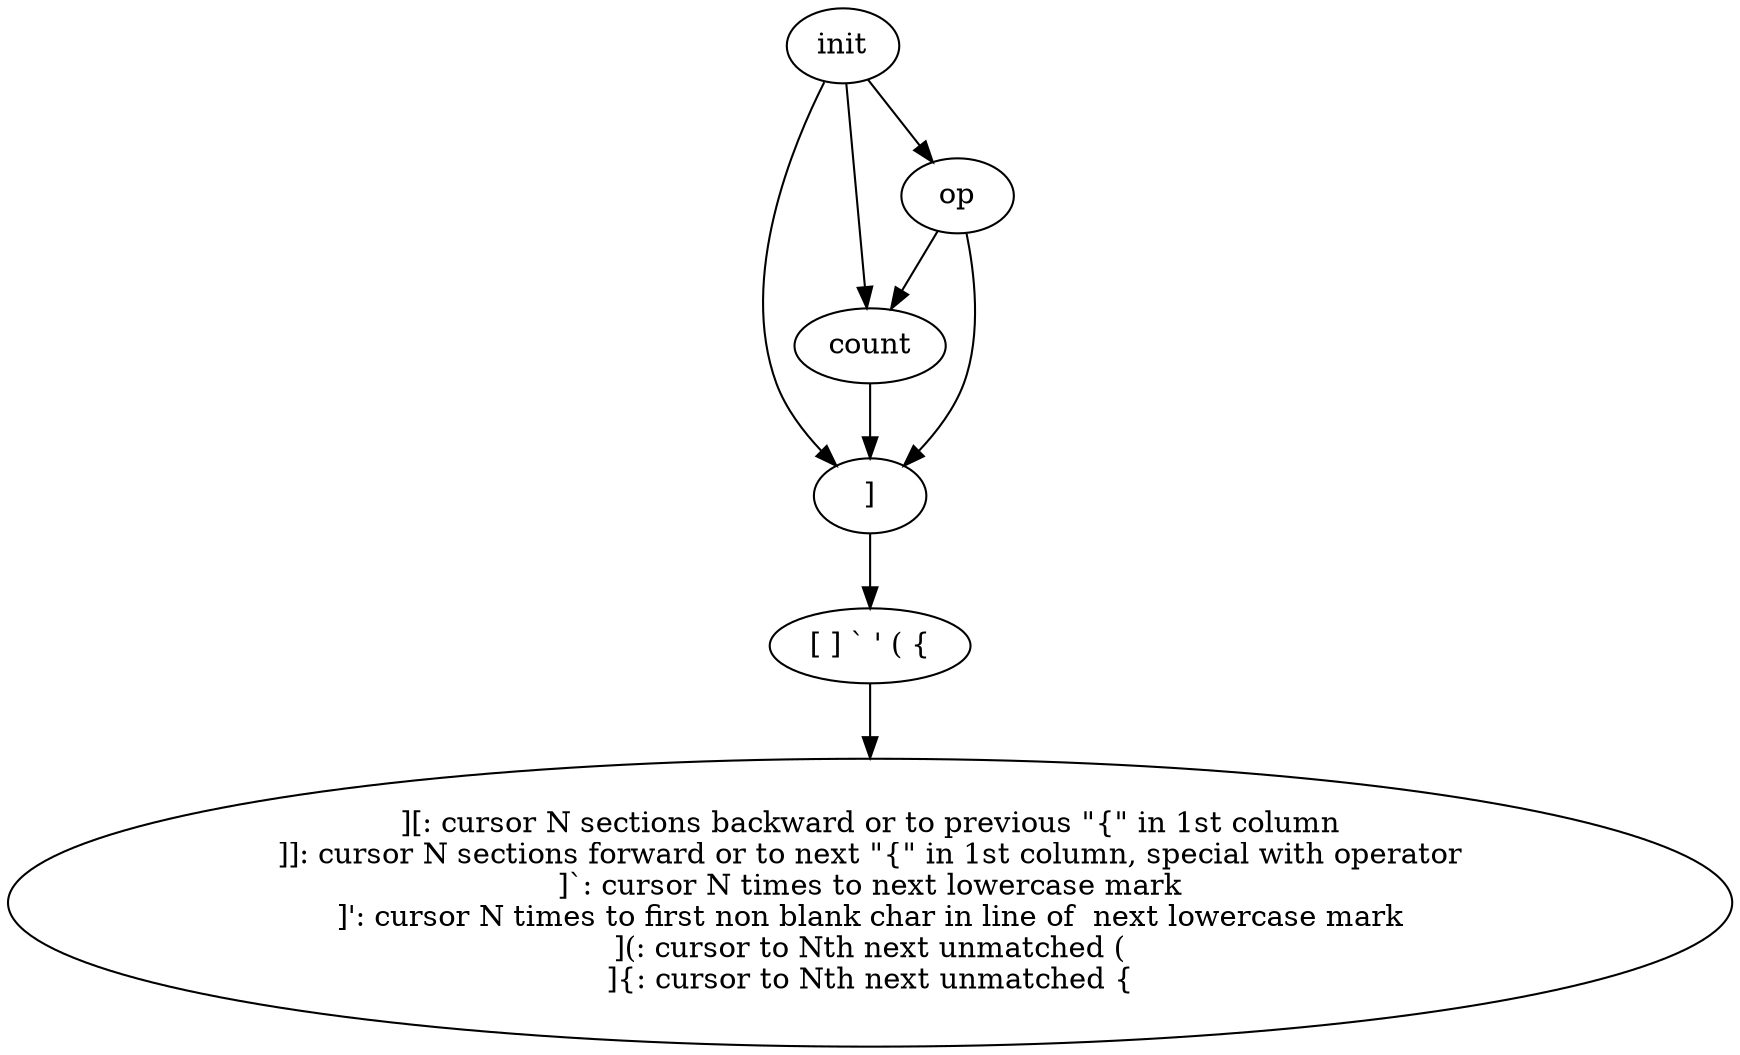 digraph g
{

  /* list of nodes */
  "command" [label="][: cursor N sections backward or to previous \"{\" in 1st column\n]]: cursor N sections forward or to next \"{\" in 1st column, special with operator\n]`: cursor N times to next lowercase mark\n]': cursor N times to first non blank char in line of  next lowercase mark\n](: cursor to Nth next unmatched (\n]{: cursor to Nth next unmatched {"];
  "count" [label="count"];
  "init" [label="init"];
  "key1" [label="]"];
  "key2" [label="[ ] ` ' ( {"];
  "op" [label="op"];

  /* list of edges */
  "count" -> "key1";
  "init" -> "count";
  "init" -> "key1";
  "init" -> "op";
  "key1" -> "key2";
  "key2" -> "command";
  "op" -> "count";
  "op" -> "key1";
}
